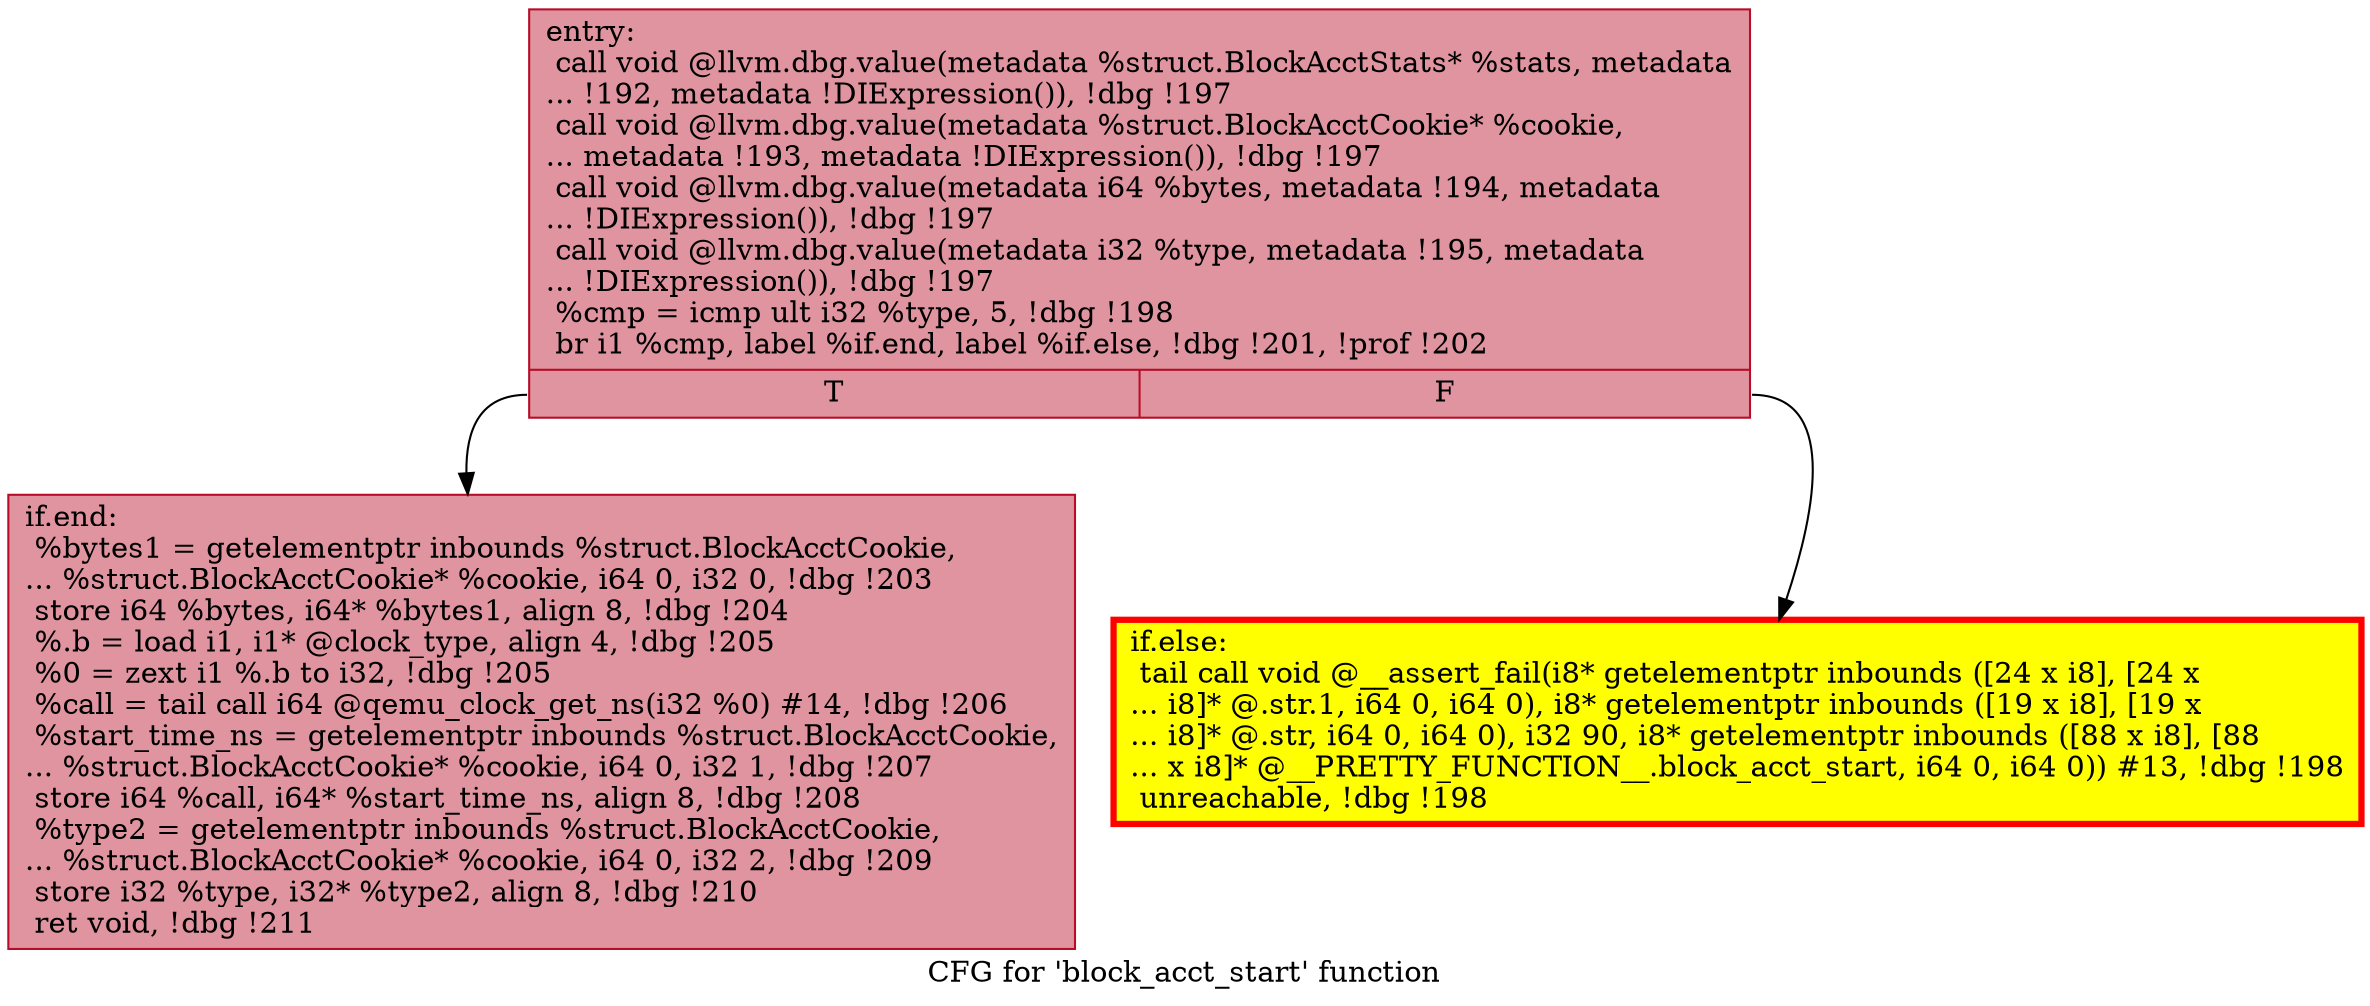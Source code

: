 digraph "CFG for 'block_acct_start' function" {
	label="CFG for 'block_acct_start' function";

	Node0x558846422450 [shape=record,color="#b70d28ff", style=filled, fillcolor="#b70d2870",label="{entry:\l  call void @llvm.dbg.value(metadata %struct.BlockAcctStats* %stats, metadata\l... !192, metadata !DIExpression()), !dbg !197\l  call void @llvm.dbg.value(metadata %struct.BlockAcctCookie* %cookie,\l... metadata !193, metadata !DIExpression()), !dbg !197\l  call void @llvm.dbg.value(metadata i64 %bytes, metadata !194, metadata\l... !DIExpression()), !dbg !197\l  call void @llvm.dbg.value(metadata i32 %type, metadata !195, metadata\l... !DIExpression()), !dbg !197\l  %cmp = icmp ult i32 %type, 5, !dbg !198\l  br i1 %cmp, label %if.end, label %if.else, !dbg !201, !prof !202\l|{<s0>T|<s1>F}}"];
	Node0x558846422450:s0 -> Node0x558846428f10;
	Node0x558846422450:s1 -> Node0x558846428f60;
	Node0x558846428f60 [shape=record,penwidth=3.0, style="filled", color="red", fillcolor="yellow",label="{if.else:                                          \l  tail call void @__assert_fail(i8* getelementptr inbounds ([24 x i8], [24 x\l... i8]* @.str.1, i64 0, i64 0), i8* getelementptr inbounds ([19 x i8], [19 x\l... i8]* @.str, i64 0, i64 0), i32 90, i8* getelementptr inbounds ([88 x i8], [88\l... x i8]* @__PRETTY_FUNCTION__.block_acct_start, i64 0, i64 0)) #13, !dbg !198\l  unreachable, !dbg !198\l}"];
	Node0x558846428f10 [shape=record,color="#b70d28ff", style=filled, fillcolor="#b70d2870",label="{if.end:                                           \l  %bytes1 = getelementptr inbounds %struct.BlockAcctCookie,\l... %struct.BlockAcctCookie* %cookie, i64 0, i32 0, !dbg !203\l  store i64 %bytes, i64* %bytes1, align 8, !dbg !204\l  %.b = load i1, i1* @clock_type, align 4, !dbg !205\l  %0 = zext i1 %.b to i32, !dbg !205\l  %call = tail call i64 @qemu_clock_get_ns(i32 %0) #14, !dbg !206\l  %start_time_ns = getelementptr inbounds %struct.BlockAcctCookie,\l... %struct.BlockAcctCookie* %cookie, i64 0, i32 1, !dbg !207\l  store i64 %call, i64* %start_time_ns, align 8, !dbg !208\l  %type2 = getelementptr inbounds %struct.BlockAcctCookie,\l... %struct.BlockAcctCookie* %cookie, i64 0, i32 2, !dbg !209\l  store i32 %type, i32* %type2, align 8, !dbg !210\l  ret void, !dbg !211\l}"];
}
